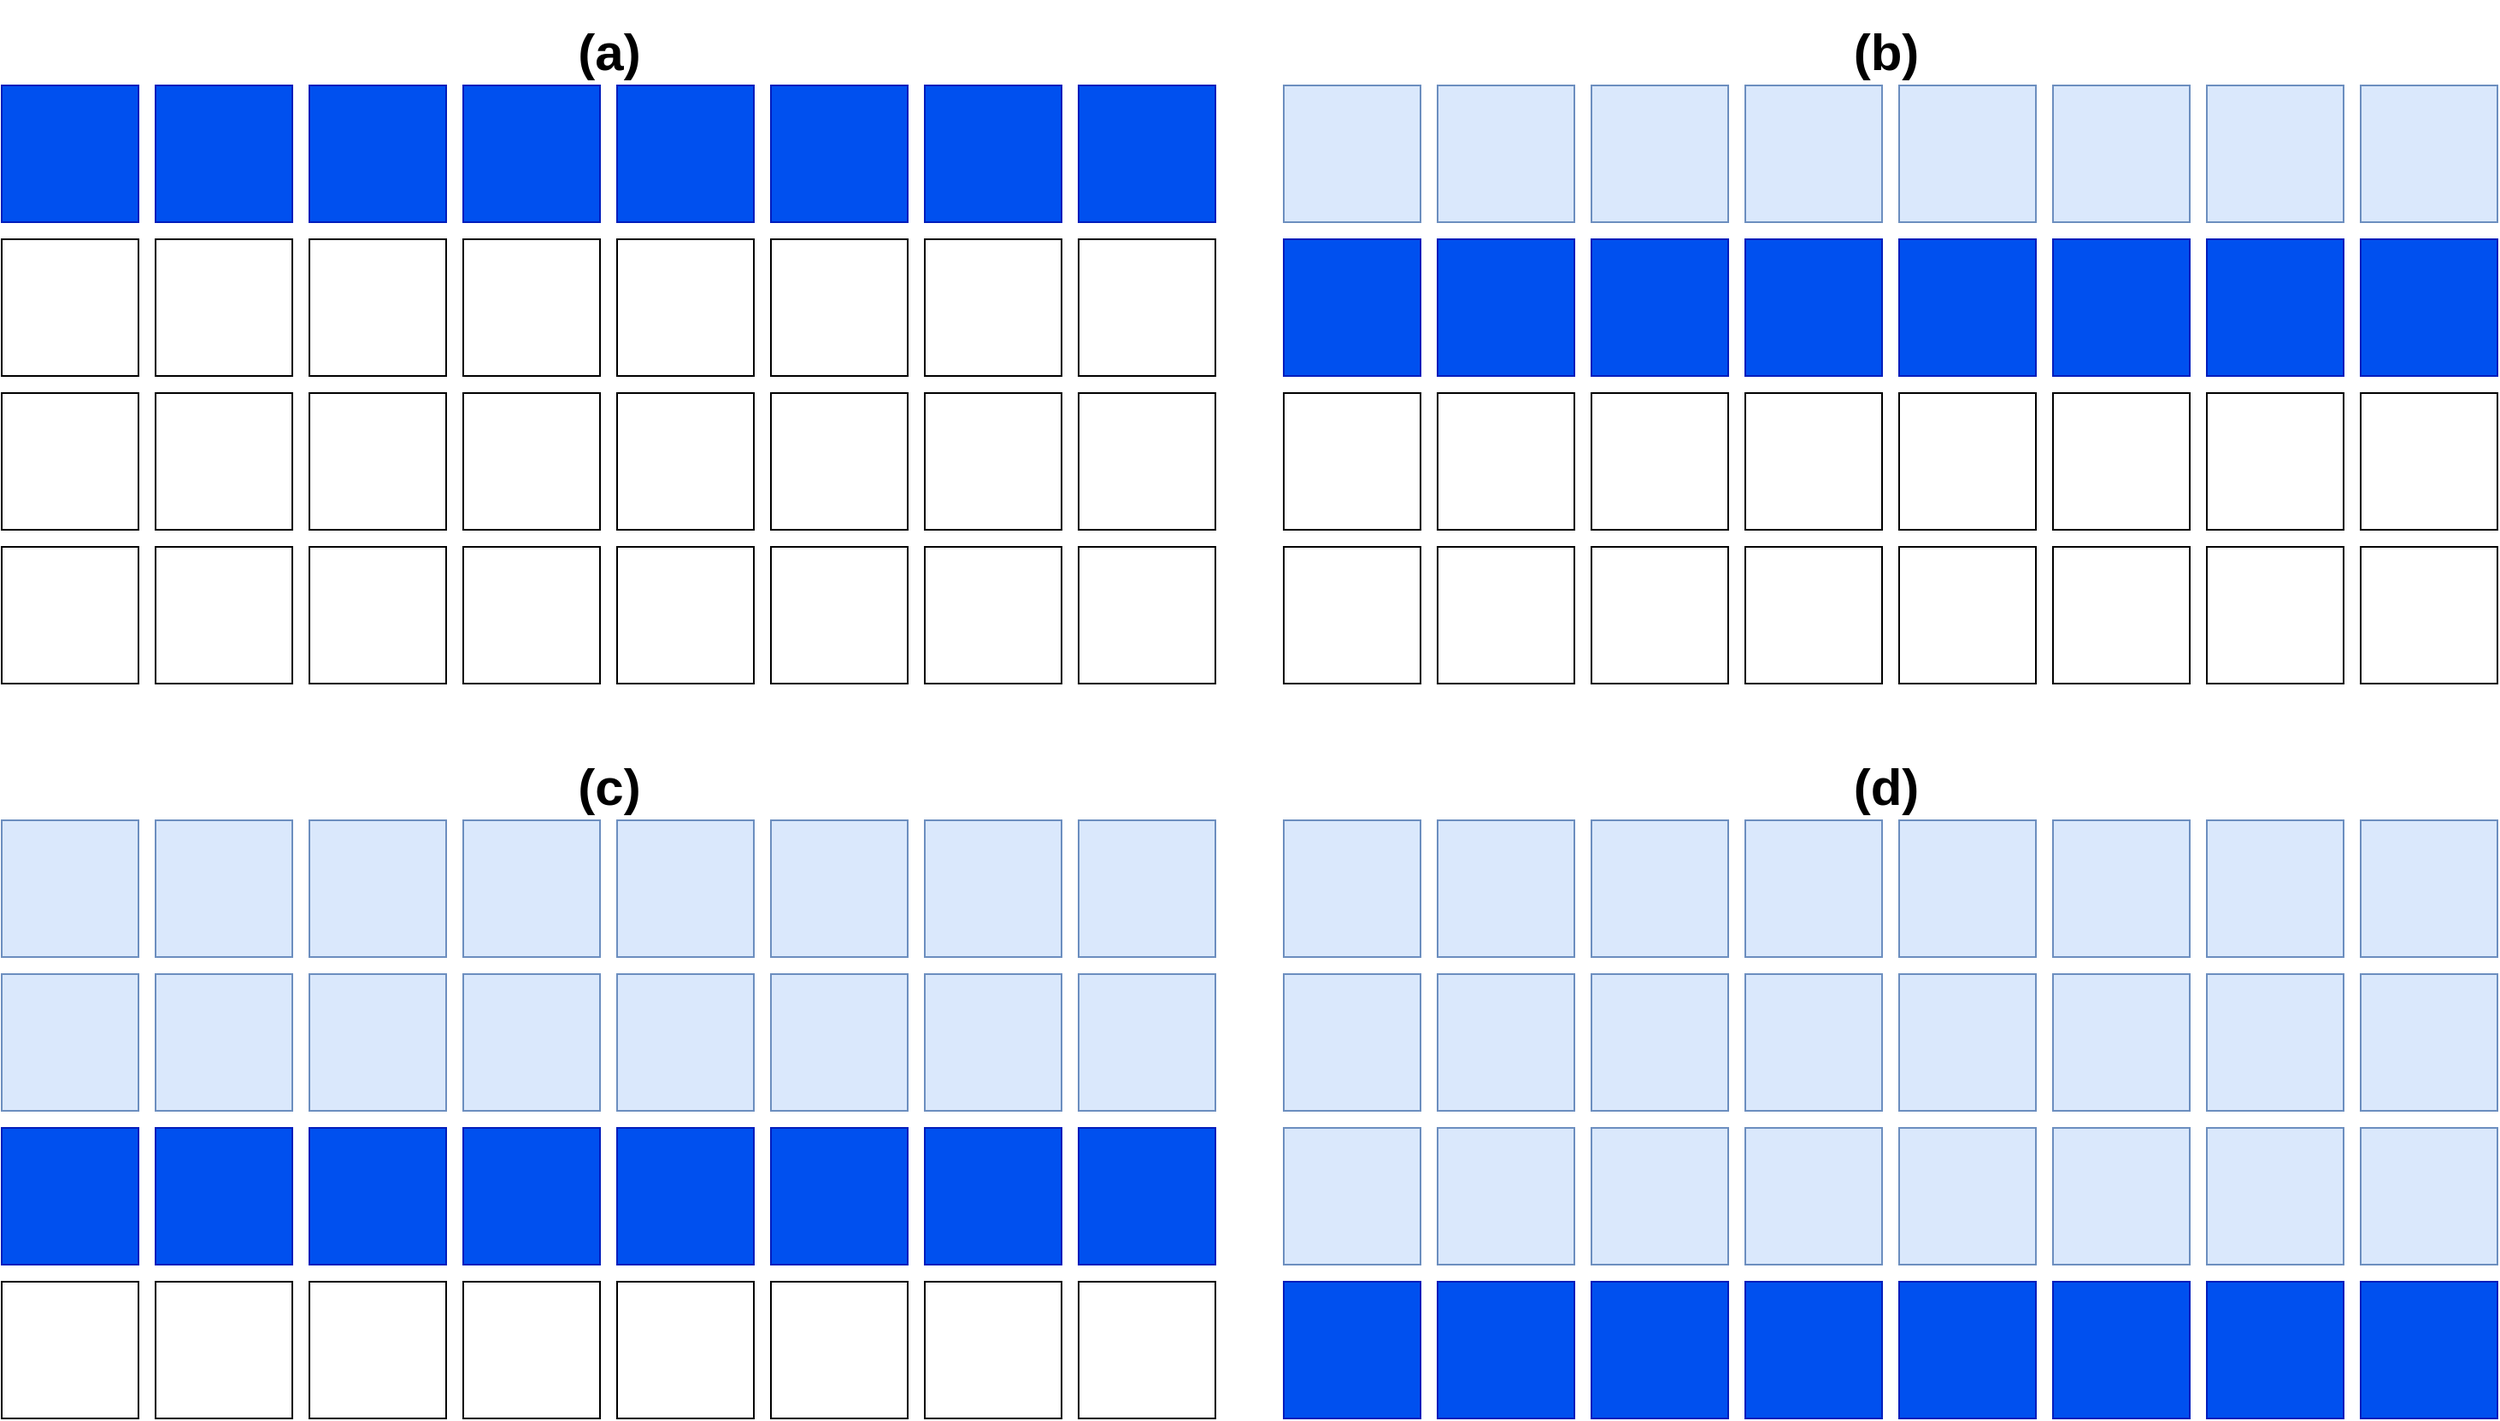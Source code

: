 <mxfile version="17.4.6" type="github">
  <diagram id="hXTm1oB8rA-mRHJnSZot" name="Page-1">
    <mxGraphModel dx="2031" dy="1046" grid="1" gridSize="10" guides="1" tooltips="1" connect="1" arrows="1" fold="1" page="1" pageScale="1" pageWidth="850" pageHeight="1100" math="0" shadow="0">
      <root>
        <mxCell id="0" />
        <mxCell id="1" parent="0" />
        <mxCell id="MVHdh4CtInkI7NtIAPNV-1" value="" style="whiteSpace=wrap;html=1;aspect=fixed;fillColor=#0050ef;fontColor=#ffffff;strokeColor=#001DBC;" parent="1" vertex="1">
          <mxGeometry x="70" y="100" width="80" height="80" as="geometry" />
        </mxCell>
        <mxCell id="MVHdh4CtInkI7NtIAPNV-2" value="" style="whiteSpace=wrap;html=1;aspect=fixed;fillColor=#0050ef;fontColor=#ffffff;strokeColor=#001DBC;" parent="1" vertex="1">
          <mxGeometry x="160" y="100" width="80" height="80" as="geometry" />
        </mxCell>
        <mxCell id="MVHdh4CtInkI7NtIAPNV-147" value="" style="whiteSpace=wrap;html=1;aspect=fixed;fillColor=#0050ef;fontColor=#ffffff;strokeColor=#001DBC;" parent="1" vertex="1">
          <mxGeometry x="250" y="100" width="80" height="80" as="geometry" />
        </mxCell>
        <mxCell id="MVHdh4CtInkI7NtIAPNV-148" value="" style="whiteSpace=wrap;html=1;aspect=fixed;fillColor=#0050ef;fontColor=#ffffff;strokeColor=#001DBC;" parent="1" vertex="1">
          <mxGeometry x="340" y="100" width="80" height="80" as="geometry" />
        </mxCell>
        <mxCell id="MVHdh4CtInkI7NtIAPNV-157" value="" style="whiteSpace=wrap;html=1;aspect=fixed;fillColor=#0050ef;fontColor=#ffffff;strokeColor=#001DBC;" parent="1" vertex="1">
          <mxGeometry x="430" y="100" width="80" height="80" as="geometry" />
        </mxCell>
        <mxCell id="MVHdh4CtInkI7NtIAPNV-158" value="" style="whiteSpace=wrap;html=1;aspect=fixed;fillColor=#0050ef;fontColor=#ffffff;strokeColor=#001DBC;" parent="1" vertex="1">
          <mxGeometry x="520" y="100" width="80" height="80" as="geometry" />
        </mxCell>
        <mxCell id="MVHdh4CtInkI7NtIAPNV-159" value="" style="whiteSpace=wrap;html=1;aspect=fixed;fillColor=#0050ef;fontColor=#ffffff;strokeColor=#001DBC;" parent="1" vertex="1">
          <mxGeometry x="610" y="100" width="80" height="80" as="geometry" />
        </mxCell>
        <mxCell id="MVHdh4CtInkI7NtIAPNV-160" value="" style="whiteSpace=wrap;html=1;aspect=fixed;fillColor=#0050ef;fontColor=#ffffff;strokeColor=#001DBC;" parent="1" vertex="1">
          <mxGeometry x="700" y="100" width="80" height="80" as="geometry" />
        </mxCell>
        <mxCell id="MVHdh4CtInkI7NtIAPNV-161" value="" style="whiteSpace=wrap;html=1;aspect=fixed;" parent="1" vertex="1">
          <mxGeometry x="70" y="190" width="80" height="80" as="geometry" />
        </mxCell>
        <mxCell id="MVHdh4CtInkI7NtIAPNV-162" value="" style="whiteSpace=wrap;html=1;aspect=fixed;" parent="1" vertex="1">
          <mxGeometry x="160" y="190" width="80" height="80" as="geometry" />
        </mxCell>
        <mxCell id="MVHdh4CtInkI7NtIAPNV-163" value="" style="whiteSpace=wrap;html=1;aspect=fixed;" parent="1" vertex="1">
          <mxGeometry x="250" y="190" width="80" height="80" as="geometry" />
        </mxCell>
        <mxCell id="MVHdh4CtInkI7NtIAPNV-164" value="" style="whiteSpace=wrap;html=1;aspect=fixed;" parent="1" vertex="1">
          <mxGeometry x="340" y="190" width="80" height="80" as="geometry" />
        </mxCell>
        <mxCell id="MVHdh4CtInkI7NtIAPNV-165" value="" style="whiteSpace=wrap;html=1;aspect=fixed;" parent="1" vertex="1">
          <mxGeometry x="430" y="190" width="80" height="80" as="geometry" />
        </mxCell>
        <mxCell id="MVHdh4CtInkI7NtIAPNV-166" value="" style="whiteSpace=wrap;html=1;aspect=fixed;" parent="1" vertex="1">
          <mxGeometry x="520" y="190" width="80" height="80" as="geometry" />
        </mxCell>
        <mxCell id="MVHdh4CtInkI7NtIAPNV-167" value="" style="whiteSpace=wrap;html=1;aspect=fixed;" parent="1" vertex="1">
          <mxGeometry x="610" y="190" width="80" height="80" as="geometry" />
        </mxCell>
        <mxCell id="MVHdh4CtInkI7NtIAPNV-168" value="" style="whiteSpace=wrap;html=1;aspect=fixed;" parent="1" vertex="1">
          <mxGeometry x="700" y="190" width="80" height="80" as="geometry" />
        </mxCell>
        <mxCell id="MVHdh4CtInkI7NtIAPNV-169" value="" style="whiteSpace=wrap;html=1;aspect=fixed;" parent="1" vertex="1">
          <mxGeometry x="70" y="280" width="80" height="80" as="geometry" />
        </mxCell>
        <mxCell id="MVHdh4CtInkI7NtIAPNV-170" value="" style="whiteSpace=wrap;html=1;aspect=fixed;" parent="1" vertex="1">
          <mxGeometry x="160" y="280" width="80" height="80" as="geometry" />
        </mxCell>
        <mxCell id="MVHdh4CtInkI7NtIAPNV-171" value="" style="whiteSpace=wrap;html=1;aspect=fixed;" parent="1" vertex="1">
          <mxGeometry x="250" y="280" width="80" height="80" as="geometry" />
        </mxCell>
        <mxCell id="MVHdh4CtInkI7NtIAPNV-172" value="" style="whiteSpace=wrap;html=1;aspect=fixed;" parent="1" vertex="1">
          <mxGeometry x="340" y="280" width="80" height="80" as="geometry" />
        </mxCell>
        <mxCell id="MVHdh4CtInkI7NtIAPNV-173" value="" style="whiteSpace=wrap;html=1;aspect=fixed;" parent="1" vertex="1">
          <mxGeometry x="430" y="280" width="80" height="80" as="geometry" />
        </mxCell>
        <mxCell id="MVHdh4CtInkI7NtIAPNV-174" value="" style="whiteSpace=wrap;html=1;aspect=fixed;" parent="1" vertex="1">
          <mxGeometry x="520" y="280" width="80" height="80" as="geometry" />
        </mxCell>
        <mxCell id="MVHdh4CtInkI7NtIAPNV-175" value="" style="whiteSpace=wrap;html=1;aspect=fixed;" parent="1" vertex="1">
          <mxGeometry x="610" y="280" width="80" height="80" as="geometry" />
        </mxCell>
        <mxCell id="MVHdh4CtInkI7NtIAPNV-176" value="" style="whiteSpace=wrap;html=1;aspect=fixed;" parent="1" vertex="1">
          <mxGeometry x="700" y="280" width="80" height="80" as="geometry" />
        </mxCell>
        <mxCell id="MVHdh4CtInkI7NtIAPNV-177" value="" style="whiteSpace=wrap;html=1;aspect=fixed;" parent="1" vertex="1">
          <mxGeometry x="70" y="370" width="80" height="80" as="geometry" />
        </mxCell>
        <mxCell id="MVHdh4CtInkI7NtIAPNV-178" value="" style="whiteSpace=wrap;html=1;aspect=fixed;" parent="1" vertex="1">
          <mxGeometry x="160" y="370" width="80" height="80" as="geometry" />
        </mxCell>
        <mxCell id="MVHdh4CtInkI7NtIAPNV-179" value="" style="whiteSpace=wrap;html=1;aspect=fixed;" parent="1" vertex="1">
          <mxGeometry x="250" y="370" width="80" height="80" as="geometry" />
        </mxCell>
        <mxCell id="MVHdh4CtInkI7NtIAPNV-180" value="" style="whiteSpace=wrap;html=1;aspect=fixed;" parent="1" vertex="1">
          <mxGeometry x="340" y="370" width="80" height="80" as="geometry" />
        </mxCell>
        <mxCell id="MVHdh4CtInkI7NtIAPNV-181" value="" style="whiteSpace=wrap;html=1;aspect=fixed;" parent="1" vertex="1">
          <mxGeometry x="430" y="370" width="80" height="80" as="geometry" />
        </mxCell>
        <mxCell id="MVHdh4CtInkI7NtIAPNV-182" value="" style="whiteSpace=wrap;html=1;aspect=fixed;" parent="1" vertex="1">
          <mxGeometry x="520" y="370" width="80" height="80" as="geometry" />
        </mxCell>
        <mxCell id="MVHdh4CtInkI7NtIAPNV-183" value="" style="whiteSpace=wrap;html=1;aspect=fixed;" parent="1" vertex="1">
          <mxGeometry x="610" y="370" width="80" height="80" as="geometry" />
        </mxCell>
        <mxCell id="MVHdh4CtInkI7NtIAPNV-184" value="" style="whiteSpace=wrap;html=1;aspect=fixed;" parent="1" vertex="1">
          <mxGeometry x="700" y="370" width="80" height="80" as="geometry" />
        </mxCell>
        <mxCell id="MVHdh4CtInkI7NtIAPNV-201" value="" style="whiteSpace=wrap;html=1;aspect=fixed;fillColor=#dae8fc;strokeColor=#6c8ebf;" parent="1" vertex="1">
          <mxGeometry x="820" y="100" width="80" height="80" as="geometry" />
        </mxCell>
        <mxCell id="MVHdh4CtInkI7NtIAPNV-202" value="" style="whiteSpace=wrap;html=1;aspect=fixed;fillColor=#dae8fc;strokeColor=#6c8ebf;" parent="1" vertex="1">
          <mxGeometry x="910" y="100" width="80" height="80" as="geometry" />
        </mxCell>
        <mxCell id="MVHdh4CtInkI7NtIAPNV-203" value="" style="whiteSpace=wrap;html=1;aspect=fixed;fillColor=#dae8fc;strokeColor=#6c8ebf;" parent="1" vertex="1">
          <mxGeometry x="1000" y="100" width="80" height="80" as="geometry" />
        </mxCell>
        <mxCell id="MVHdh4CtInkI7NtIAPNV-204" value="" style="whiteSpace=wrap;html=1;aspect=fixed;fillColor=#dae8fc;strokeColor=#6c8ebf;" parent="1" vertex="1">
          <mxGeometry x="1090" y="100" width="80" height="80" as="geometry" />
        </mxCell>
        <mxCell id="MVHdh4CtInkI7NtIAPNV-205" value="" style="whiteSpace=wrap;html=1;aspect=fixed;fillColor=#dae8fc;strokeColor=#6c8ebf;" parent="1" vertex="1">
          <mxGeometry x="1180" y="100" width="80" height="80" as="geometry" />
        </mxCell>
        <mxCell id="MVHdh4CtInkI7NtIAPNV-206" value="" style="whiteSpace=wrap;html=1;aspect=fixed;fillColor=#dae8fc;strokeColor=#6c8ebf;" parent="1" vertex="1">
          <mxGeometry x="1270" y="100" width="80" height="80" as="geometry" />
        </mxCell>
        <mxCell id="MVHdh4CtInkI7NtIAPNV-207" value="" style="whiteSpace=wrap;html=1;aspect=fixed;fillColor=#dae8fc;strokeColor=#6c8ebf;" parent="1" vertex="1">
          <mxGeometry x="1360" y="100" width="80" height="80" as="geometry" />
        </mxCell>
        <mxCell id="MVHdh4CtInkI7NtIAPNV-208" value="" style="whiteSpace=wrap;html=1;aspect=fixed;fillColor=#dae8fc;strokeColor=#6c8ebf;" parent="1" vertex="1">
          <mxGeometry x="1450" y="100" width="80" height="80" as="geometry" />
        </mxCell>
        <mxCell id="MVHdh4CtInkI7NtIAPNV-209" value="" style="whiteSpace=wrap;html=1;aspect=fixed;fillColor=#0050ef;fontColor=#ffffff;strokeColor=#001DBC;" parent="1" vertex="1">
          <mxGeometry x="820" y="190" width="80" height="80" as="geometry" />
        </mxCell>
        <mxCell id="MVHdh4CtInkI7NtIAPNV-210" value="" style="whiteSpace=wrap;html=1;aspect=fixed;fillColor=#0050ef;fontColor=#ffffff;strokeColor=#001DBC;" parent="1" vertex="1">
          <mxGeometry x="910" y="190" width="80" height="80" as="geometry" />
        </mxCell>
        <mxCell id="MVHdh4CtInkI7NtIAPNV-211" value="" style="whiteSpace=wrap;html=1;aspect=fixed;fillColor=#0050ef;fontColor=#ffffff;strokeColor=#001DBC;" parent="1" vertex="1">
          <mxGeometry x="1000" y="190" width="80" height="80" as="geometry" />
        </mxCell>
        <mxCell id="MVHdh4CtInkI7NtIAPNV-212" value="" style="whiteSpace=wrap;html=1;aspect=fixed;fillColor=#0050ef;fontColor=#ffffff;strokeColor=#001DBC;" parent="1" vertex="1">
          <mxGeometry x="1090" y="190" width="80" height="80" as="geometry" />
        </mxCell>
        <mxCell id="MVHdh4CtInkI7NtIAPNV-213" value="" style="whiteSpace=wrap;html=1;aspect=fixed;fillColor=#0050ef;fontColor=#ffffff;strokeColor=#001DBC;" parent="1" vertex="1">
          <mxGeometry x="1180" y="190" width="80" height="80" as="geometry" />
        </mxCell>
        <mxCell id="MVHdh4CtInkI7NtIAPNV-214" value="" style="whiteSpace=wrap;html=1;aspect=fixed;fillColor=#0050ef;fontColor=#ffffff;strokeColor=#001DBC;" parent="1" vertex="1">
          <mxGeometry x="1270" y="190" width="80" height="80" as="geometry" />
        </mxCell>
        <mxCell id="MVHdh4CtInkI7NtIAPNV-215" value="" style="whiteSpace=wrap;html=1;aspect=fixed;fillColor=#0050ef;fontColor=#ffffff;strokeColor=#001DBC;" parent="1" vertex="1">
          <mxGeometry x="1360" y="190" width="80" height="80" as="geometry" />
        </mxCell>
        <mxCell id="MVHdh4CtInkI7NtIAPNV-216" value="" style="whiteSpace=wrap;html=1;aspect=fixed;fillColor=#0050ef;fontColor=#ffffff;strokeColor=#001DBC;" parent="1" vertex="1">
          <mxGeometry x="1450" y="190" width="80" height="80" as="geometry" />
        </mxCell>
        <mxCell id="MVHdh4CtInkI7NtIAPNV-217" value="" style="whiteSpace=wrap;html=1;aspect=fixed;" parent="1" vertex="1">
          <mxGeometry x="820" y="280" width="80" height="80" as="geometry" />
        </mxCell>
        <mxCell id="MVHdh4CtInkI7NtIAPNV-218" value="" style="whiteSpace=wrap;html=1;aspect=fixed;" parent="1" vertex="1">
          <mxGeometry x="910" y="280" width="80" height="80" as="geometry" />
        </mxCell>
        <mxCell id="MVHdh4CtInkI7NtIAPNV-219" value="" style="whiteSpace=wrap;html=1;aspect=fixed;" parent="1" vertex="1">
          <mxGeometry x="1000" y="280" width="80" height="80" as="geometry" />
        </mxCell>
        <mxCell id="MVHdh4CtInkI7NtIAPNV-220" value="" style="whiteSpace=wrap;html=1;aspect=fixed;" parent="1" vertex="1">
          <mxGeometry x="1090" y="280" width="80" height="80" as="geometry" />
        </mxCell>
        <mxCell id="MVHdh4CtInkI7NtIAPNV-221" value="" style="whiteSpace=wrap;html=1;aspect=fixed;" parent="1" vertex="1">
          <mxGeometry x="1180" y="280" width="80" height="80" as="geometry" />
        </mxCell>
        <mxCell id="MVHdh4CtInkI7NtIAPNV-222" value="" style="whiteSpace=wrap;html=1;aspect=fixed;" parent="1" vertex="1">
          <mxGeometry x="1270" y="280" width="80" height="80" as="geometry" />
        </mxCell>
        <mxCell id="MVHdh4CtInkI7NtIAPNV-223" value="" style="whiteSpace=wrap;html=1;aspect=fixed;" parent="1" vertex="1">
          <mxGeometry x="1360" y="280" width="80" height="80" as="geometry" />
        </mxCell>
        <mxCell id="MVHdh4CtInkI7NtIAPNV-224" value="" style="whiteSpace=wrap;html=1;aspect=fixed;" parent="1" vertex="1">
          <mxGeometry x="1450" y="280" width="80" height="80" as="geometry" />
        </mxCell>
        <mxCell id="MVHdh4CtInkI7NtIAPNV-225" value="" style="whiteSpace=wrap;html=1;aspect=fixed;" parent="1" vertex="1">
          <mxGeometry x="820" y="370" width="80" height="80" as="geometry" />
        </mxCell>
        <mxCell id="MVHdh4CtInkI7NtIAPNV-226" value="" style="whiteSpace=wrap;html=1;aspect=fixed;" parent="1" vertex="1">
          <mxGeometry x="910" y="370" width="80" height="80" as="geometry" />
        </mxCell>
        <mxCell id="MVHdh4CtInkI7NtIAPNV-227" value="" style="whiteSpace=wrap;html=1;aspect=fixed;" parent="1" vertex="1">
          <mxGeometry x="1000" y="370" width="80" height="80" as="geometry" />
        </mxCell>
        <mxCell id="MVHdh4CtInkI7NtIAPNV-228" value="" style="whiteSpace=wrap;html=1;aspect=fixed;" parent="1" vertex="1">
          <mxGeometry x="1090" y="370" width="80" height="80" as="geometry" />
        </mxCell>
        <mxCell id="MVHdh4CtInkI7NtIAPNV-229" value="" style="whiteSpace=wrap;html=1;aspect=fixed;" parent="1" vertex="1">
          <mxGeometry x="1180" y="370" width="80" height="80" as="geometry" />
        </mxCell>
        <mxCell id="MVHdh4CtInkI7NtIAPNV-230" value="" style="whiteSpace=wrap;html=1;aspect=fixed;" parent="1" vertex="1">
          <mxGeometry x="1270" y="370" width="80" height="80" as="geometry" />
        </mxCell>
        <mxCell id="MVHdh4CtInkI7NtIAPNV-231" value="" style="whiteSpace=wrap;html=1;aspect=fixed;" parent="1" vertex="1">
          <mxGeometry x="1360" y="370" width="80" height="80" as="geometry" />
        </mxCell>
        <mxCell id="MVHdh4CtInkI7NtIAPNV-232" value="" style="whiteSpace=wrap;html=1;aspect=fixed;" parent="1" vertex="1">
          <mxGeometry x="1450" y="370" width="80" height="80" as="geometry" />
        </mxCell>
        <mxCell id="MVHdh4CtInkI7NtIAPNV-233" value="" style="whiteSpace=wrap;html=1;aspect=fixed;fillColor=#dae8fc;strokeColor=#6c8ebf;" parent="1" vertex="1">
          <mxGeometry x="70" y="530" width="80" height="80" as="geometry" />
        </mxCell>
        <mxCell id="MVHdh4CtInkI7NtIAPNV-234" value="" style="whiteSpace=wrap;html=1;aspect=fixed;fillColor=#dae8fc;strokeColor=#6c8ebf;" parent="1" vertex="1">
          <mxGeometry x="160" y="530" width="80" height="80" as="geometry" />
        </mxCell>
        <mxCell id="MVHdh4CtInkI7NtIAPNV-235" value="" style="whiteSpace=wrap;html=1;aspect=fixed;fillColor=#dae8fc;strokeColor=#6c8ebf;" parent="1" vertex="1">
          <mxGeometry x="250" y="530" width="80" height="80" as="geometry" />
        </mxCell>
        <mxCell id="MVHdh4CtInkI7NtIAPNV-236" value="" style="whiteSpace=wrap;html=1;aspect=fixed;fillColor=#dae8fc;strokeColor=#6c8ebf;" parent="1" vertex="1">
          <mxGeometry x="340" y="530" width="80" height="80" as="geometry" />
        </mxCell>
        <mxCell id="MVHdh4CtInkI7NtIAPNV-237" value="" style="whiteSpace=wrap;html=1;aspect=fixed;fillColor=#dae8fc;strokeColor=#6c8ebf;" parent="1" vertex="1">
          <mxGeometry x="430" y="530" width="80" height="80" as="geometry" />
        </mxCell>
        <mxCell id="MVHdh4CtInkI7NtIAPNV-238" value="" style="whiteSpace=wrap;html=1;aspect=fixed;fillColor=#dae8fc;strokeColor=#6c8ebf;" parent="1" vertex="1">
          <mxGeometry x="520" y="530" width="80" height="80" as="geometry" />
        </mxCell>
        <mxCell id="MVHdh4CtInkI7NtIAPNV-239" value="" style="whiteSpace=wrap;html=1;aspect=fixed;fillColor=#dae8fc;strokeColor=#6c8ebf;" parent="1" vertex="1">
          <mxGeometry x="610" y="530" width="80" height="80" as="geometry" />
        </mxCell>
        <mxCell id="MVHdh4CtInkI7NtIAPNV-240" value="" style="whiteSpace=wrap;html=1;aspect=fixed;fillColor=#dae8fc;strokeColor=#6c8ebf;" parent="1" vertex="1">
          <mxGeometry x="700" y="530" width="80" height="80" as="geometry" />
        </mxCell>
        <mxCell id="MVHdh4CtInkI7NtIAPNV-241" value="" style="whiteSpace=wrap;html=1;aspect=fixed;fillColor=#dae8fc;strokeColor=#6c8ebf;" parent="1" vertex="1">
          <mxGeometry x="70" y="620" width="80" height="80" as="geometry" />
        </mxCell>
        <mxCell id="MVHdh4CtInkI7NtIAPNV-242" value="" style="whiteSpace=wrap;html=1;aspect=fixed;fillColor=#dae8fc;strokeColor=#6c8ebf;" parent="1" vertex="1">
          <mxGeometry x="160" y="620" width="80" height="80" as="geometry" />
        </mxCell>
        <mxCell id="MVHdh4CtInkI7NtIAPNV-243" value="" style="whiteSpace=wrap;html=1;aspect=fixed;fillColor=#dae8fc;strokeColor=#6c8ebf;" parent="1" vertex="1">
          <mxGeometry x="250" y="620" width="80" height="80" as="geometry" />
        </mxCell>
        <mxCell id="MVHdh4CtInkI7NtIAPNV-244" value="" style="whiteSpace=wrap;html=1;aspect=fixed;fillColor=#dae8fc;strokeColor=#6c8ebf;" parent="1" vertex="1">
          <mxGeometry x="340" y="620" width="80" height="80" as="geometry" />
        </mxCell>
        <mxCell id="MVHdh4CtInkI7NtIAPNV-245" value="" style="whiteSpace=wrap;html=1;aspect=fixed;fillColor=#dae8fc;strokeColor=#6c8ebf;" parent="1" vertex="1">
          <mxGeometry x="430" y="620" width="80" height="80" as="geometry" />
        </mxCell>
        <mxCell id="MVHdh4CtInkI7NtIAPNV-246" value="" style="whiteSpace=wrap;html=1;aspect=fixed;fillColor=#dae8fc;strokeColor=#6c8ebf;" parent="1" vertex="1">
          <mxGeometry x="520" y="620" width="80" height="80" as="geometry" />
        </mxCell>
        <mxCell id="MVHdh4CtInkI7NtIAPNV-247" value="" style="whiteSpace=wrap;html=1;aspect=fixed;fillColor=#dae8fc;strokeColor=#6c8ebf;" parent="1" vertex="1">
          <mxGeometry x="610" y="620" width="80" height="80" as="geometry" />
        </mxCell>
        <mxCell id="MVHdh4CtInkI7NtIAPNV-248" value="" style="whiteSpace=wrap;html=1;aspect=fixed;fillColor=#dae8fc;strokeColor=#6c8ebf;" parent="1" vertex="1">
          <mxGeometry x="700" y="620" width="80" height="80" as="geometry" />
        </mxCell>
        <mxCell id="MVHdh4CtInkI7NtIAPNV-249" value="" style="whiteSpace=wrap;html=1;aspect=fixed;fillColor=#0050ef;fontColor=#ffffff;strokeColor=#001DBC;" parent="1" vertex="1">
          <mxGeometry x="70" y="710" width="80" height="80" as="geometry" />
        </mxCell>
        <mxCell id="MVHdh4CtInkI7NtIAPNV-250" value="" style="whiteSpace=wrap;html=1;aspect=fixed;fillColor=#0050ef;fontColor=#ffffff;strokeColor=#001DBC;" parent="1" vertex="1">
          <mxGeometry x="160" y="710" width="80" height="80" as="geometry" />
        </mxCell>
        <mxCell id="MVHdh4CtInkI7NtIAPNV-251" value="" style="whiteSpace=wrap;html=1;aspect=fixed;fillColor=#0050ef;fontColor=#ffffff;strokeColor=#001DBC;" parent="1" vertex="1">
          <mxGeometry x="250" y="710" width="80" height="80" as="geometry" />
        </mxCell>
        <mxCell id="MVHdh4CtInkI7NtIAPNV-252" value="" style="whiteSpace=wrap;html=1;aspect=fixed;fillColor=#0050ef;fontColor=#ffffff;strokeColor=#001DBC;" parent="1" vertex="1">
          <mxGeometry x="340" y="710" width="80" height="80" as="geometry" />
        </mxCell>
        <mxCell id="MVHdh4CtInkI7NtIAPNV-253" value="" style="whiteSpace=wrap;html=1;aspect=fixed;fillColor=#0050ef;fontColor=#ffffff;strokeColor=#001DBC;" parent="1" vertex="1">
          <mxGeometry x="430" y="710" width="80" height="80" as="geometry" />
        </mxCell>
        <mxCell id="MVHdh4CtInkI7NtIAPNV-254" value="" style="whiteSpace=wrap;html=1;aspect=fixed;fillColor=#0050ef;fontColor=#ffffff;strokeColor=#001DBC;" parent="1" vertex="1">
          <mxGeometry x="520" y="710" width="80" height="80" as="geometry" />
        </mxCell>
        <mxCell id="MVHdh4CtInkI7NtIAPNV-255" value="" style="whiteSpace=wrap;html=1;aspect=fixed;fillColor=#0050ef;fontColor=#ffffff;strokeColor=#001DBC;" parent="1" vertex="1">
          <mxGeometry x="610" y="710" width="80" height="80" as="geometry" />
        </mxCell>
        <mxCell id="MVHdh4CtInkI7NtIAPNV-256" value="" style="whiteSpace=wrap;html=1;aspect=fixed;fillColor=#0050ef;fontColor=#ffffff;strokeColor=#001DBC;" parent="1" vertex="1">
          <mxGeometry x="700" y="710" width="80" height="80" as="geometry" />
        </mxCell>
        <mxCell id="MVHdh4CtInkI7NtIAPNV-257" value="" style="whiteSpace=wrap;html=1;aspect=fixed;" parent="1" vertex="1">
          <mxGeometry x="70" y="800" width="80" height="80" as="geometry" />
        </mxCell>
        <mxCell id="MVHdh4CtInkI7NtIAPNV-258" value="" style="whiteSpace=wrap;html=1;aspect=fixed;" parent="1" vertex="1">
          <mxGeometry x="160" y="800" width="80" height="80" as="geometry" />
        </mxCell>
        <mxCell id="MVHdh4CtInkI7NtIAPNV-259" value="" style="whiteSpace=wrap;html=1;aspect=fixed;" parent="1" vertex="1">
          <mxGeometry x="250" y="800" width="80" height="80" as="geometry" />
        </mxCell>
        <mxCell id="MVHdh4CtInkI7NtIAPNV-260" value="" style="whiteSpace=wrap;html=1;aspect=fixed;" parent="1" vertex="1">
          <mxGeometry x="340" y="800" width="80" height="80" as="geometry" />
        </mxCell>
        <mxCell id="MVHdh4CtInkI7NtIAPNV-261" value="" style="whiteSpace=wrap;html=1;aspect=fixed;" parent="1" vertex="1">
          <mxGeometry x="430" y="800" width="80" height="80" as="geometry" />
        </mxCell>
        <mxCell id="MVHdh4CtInkI7NtIAPNV-262" value="" style="whiteSpace=wrap;html=1;aspect=fixed;" parent="1" vertex="1">
          <mxGeometry x="520" y="800" width="80" height="80" as="geometry" />
        </mxCell>
        <mxCell id="MVHdh4CtInkI7NtIAPNV-263" value="" style="whiteSpace=wrap;html=1;aspect=fixed;" parent="1" vertex="1">
          <mxGeometry x="610" y="800" width="80" height="80" as="geometry" />
        </mxCell>
        <mxCell id="MVHdh4CtInkI7NtIAPNV-264" value="" style="whiteSpace=wrap;html=1;aspect=fixed;" parent="1" vertex="1">
          <mxGeometry x="700" y="800" width="80" height="80" as="geometry" />
        </mxCell>
        <mxCell id="MVHdh4CtInkI7NtIAPNV-265" value="" style="whiteSpace=wrap;html=1;aspect=fixed;fillColor=#dae8fc;strokeColor=#6c8ebf;" parent="1" vertex="1">
          <mxGeometry x="820" y="530" width="80" height="80" as="geometry" />
        </mxCell>
        <mxCell id="MVHdh4CtInkI7NtIAPNV-266" value="" style="whiteSpace=wrap;html=1;aspect=fixed;fillColor=#dae8fc;strokeColor=#6c8ebf;" parent="1" vertex="1">
          <mxGeometry x="910" y="530" width="80" height="80" as="geometry" />
        </mxCell>
        <mxCell id="MVHdh4CtInkI7NtIAPNV-267" value="" style="whiteSpace=wrap;html=1;aspect=fixed;fillColor=#dae8fc;strokeColor=#6c8ebf;" parent="1" vertex="1">
          <mxGeometry x="1000" y="530" width="80" height="80" as="geometry" />
        </mxCell>
        <mxCell id="MVHdh4CtInkI7NtIAPNV-268" value="" style="whiteSpace=wrap;html=1;aspect=fixed;fillColor=#dae8fc;strokeColor=#6c8ebf;" parent="1" vertex="1">
          <mxGeometry x="1090" y="530" width="80" height="80" as="geometry" />
        </mxCell>
        <mxCell id="MVHdh4CtInkI7NtIAPNV-269" value="" style="whiteSpace=wrap;html=1;aspect=fixed;fillColor=#dae8fc;strokeColor=#6c8ebf;" parent="1" vertex="1">
          <mxGeometry x="1180" y="530" width="80" height="80" as="geometry" />
        </mxCell>
        <mxCell id="MVHdh4CtInkI7NtIAPNV-270" value="" style="whiteSpace=wrap;html=1;aspect=fixed;fillColor=#dae8fc;strokeColor=#6c8ebf;" parent="1" vertex="1">
          <mxGeometry x="1270" y="530" width="80" height="80" as="geometry" />
        </mxCell>
        <mxCell id="MVHdh4CtInkI7NtIAPNV-271" value="" style="whiteSpace=wrap;html=1;aspect=fixed;fillColor=#dae8fc;strokeColor=#6c8ebf;" parent="1" vertex="1">
          <mxGeometry x="1360" y="530" width="80" height="80" as="geometry" />
        </mxCell>
        <mxCell id="MVHdh4CtInkI7NtIAPNV-272" value="" style="whiteSpace=wrap;html=1;aspect=fixed;fillColor=#dae8fc;strokeColor=#6c8ebf;" parent="1" vertex="1">
          <mxGeometry x="1450" y="530" width="80" height="80" as="geometry" />
        </mxCell>
        <mxCell id="MVHdh4CtInkI7NtIAPNV-273" value="" style="whiteSpace=wrap;html=1;aspect=fixed;fillColor=#dae8fc;strokeColor=#6c8ebf;" parent="1" vertex="1">
          <mxGeometry x="820" y="620" width="80" height="80" as="geometry" />
        </mxCell>
        <mxCell id="MVHdh4CtInkI7NtIAPNV-274" value="" style="whiteSpace=wrap;html=1;aspect=fixed;fillColor=#dae8fc;strokeColor=#6c8ebf;" parent="1" vertex="1">
          <mxGeometry x="910" y="620" width="80" height="80" as="geometry" />
        </mxCell>
        <mxCell id="MVHdh4CtInkI7NtIAPNV-275" value="" style="whiteSpace=wrap;html=1;aspect=fixed;fillColor=#dae8fc;strokeColor=#6c8ebf;" parent="1" vertex="1">
          <mxGeometry x="1000" y="620" width="80" height="80" as="geometry" />
        </mxCell>
        <mxCell id="MVHdh4CtInkI7NtIAPNV-276" value="" style="whiteSpace=wrap;html=1;aspect=fixed;fillColor=#dae8fc;strokeColor=#6c8ebf;" parent="1" vertex="1">
          <mxGeometry x="1090" y="620" width="80" height="80" as="geometry" />
        </mxCell>
        <mxCell id="MVHdh4CtInkI7NtIAPNV-277" value="" style="whiteSpace=wrap;html=1;aspect=fixed;fillColor=#dae8fc;strokeColor=#6c8ebf;" parent="1" vertex="1">
          <mxGeometry x="1180" y="620" width="80" height="80" as="geometry" />
        </mxCell>
        <mxCell id="MVHdh4CtInkI7NtIAPNV-278" value="" style="whiteSpace=wrap;html=1;aspect=fixed;fillColor=#dae8fc;strokeColor=#6c8ebf;" parent="1" vertex="1">
          <mxGeometry x="1270" y="620" width="80" height="80" as="geometry" />
        </mxCell>
        <mxCell id="MVHdh4CtInkI7NtIAPNV-279" value="" style="whiteSpace=wrap;html=1;aspect=fixed;fillColor=#dae8fc;strokeColor=#6c8ebf;" parent="1" vertex="1">
          <mxGeometry x="1360" y="620" width="80" height="80" as="geometry" />
        </mxCell>
        <mxCell id="MVHdh4CtInkI7NtIAPNV-280" value="" style="whiteSpace=wrap;html=1;aspect=fixed;fillColor=#dae8fc;strokeColor=#6c8ebf;" parent="1" vertex="1">
          <mxGeometry x="1450" y="620" width="80" height="80" as="geometry" />
        </mxCell>
        <mxCell id="MVHdh4CtInkI7NtIAPNV-281" value="" style="whiteSpace=wrap;html=1;aspect=fixed;fillColor=#dae8fc;strokeColor=#6c8ebf;" parent="1" vertex="1">
          <mxGeometry x="820" y="710" width="80" height="80" as="geometry" />
        </mxCell>
        <mxCell id="MVHdh4CtInkI7NtIAPNV-282" value="" style="whiteSpace=wrap;html=1;aspect=fixed;fillColor=#dae8fc;strokeColor=#6c8ebf;" parent="1" vertex="1">
          <mxGeometry x="910" y="710" width="80" height="80" as="geometry" />
        </mxCell>
        <mxCell id="MVHdh4CtInkI7NtIAPNV-283" value="" style="whiteSpace=wrap;html=1;aspect=fixed;fillColor=#dae8fc;strokeColor=#6c8ebf;" parent="1" vertex="1">
          <mxGeometry x="1000" y="710" width="80" height="80" as="geometry" />
        </mxCell>
        <mxCell id="MVHdh4CtInkI7NtIAPNV-284" value="" style="whiteSpace=wrap;html=1;aspect=fixed;fillColor=#dae8fc;strokeColor=#6c8ebf;" parent="1" vertex="1">
          <mxGeometry x="1090" y="710" width="80" height="80" as="geometry" />
        </mxCell>
        <mxCell id="MVHdh4CtInkI7NtIAPNV-285" value="" style="whiteSpace=wrap;html=1;aspect=fixed;fillColor=#dae8fc;strokeColor=#6c8ebf;" parent="1" vertex="1">
          <mxGeometry x="1180" y="710" width="80" height="80" as="geometry" />
        </mxCell>
        <mxCell id="MVHdh4CtInkI7NtIAPNV-286" value="" style="whiteSpace=wrap;html=1;aspect=fixed;fillColor=#dae8fc;strokeColor=#6c8ebf;" parent="1" vertex="1">
          <mxGeometry x="1270" y="710" width="80" height="80" as="geometry" />
        </mxCell>
        <mxCell id="MVHdh4CtInkI7NtIAPNV-287" value="" style="whiteSpace=wrap;html=1;aspect=fixed;fillColor=#dae8fc;strokeColor=#6c8ebf;" parent="1" vertex="1">
          <mxGeometry x="1360" y="710" width="80" height="80" as="geometry" />
        </mxCell>
        <mxCell id="MVHdh4CtInkI7NtIAPNV-288" value="" style="whiteSpace=wrap;html=1;aspect=fixed;fillColor=#dae8fc;strokeColor=#6c8ebf;" parent="1" vertex="1">
          <mxGeometry x="1450" y="710" width="80" height="80" as="geometry" />
        </mxCell>
        <mxCell id="MVHdh4CtInkI7NtIAPNV-289" value="" style="whiteSpace=wrap;html=1;aspect=fixed;fillColor=#0050ef;fontColor=#ffffff;strokeColor=#001DBC;" parent="1" vertex="1">
          <mxGeometry x="820" y="800" width="80" height="80" as="geometry" />
        </mxCell>
        <mxCell id="MVHdh4CtInkI7NtIAPNV-290" value="" style="whiteSpace=wrap;html=1;aspect=fixed;fillColor=#0050ef;fontColor=#ffffff;strokeColor=#001DBC;" parent="1" vertex="1">
          <mxGeometry x="910" y="800" width="80" height="80" as="geometry" />
        </mxCell>
        <mxCell id="MVHdh4CtInkI7NtIAPNV-291" value="" style="whiteSpace=wrap;html=1;aspect=fixed;fillColor=#0050ef;fontColor=#ffffff;strokeColor=#001DBC;" parent="1" vertex="1">
          <mxGeometry x="1000" y="800" width="80" height="80" as="geometry" />
        </mxCell>
        <mxCell id="MVHdh4CtInkI7NtIAPNV-292" value="" style="whiteSpace=wrap;html=1;aspect=fixed;fillColor=#0050ef;fontColor=#ffffff;strokeColor=#001DBC;" parent="1" vertex="1">
          <mxGeometry x="1090" y="800" width="80" height="80" as="geometry" />
        </mxCell>
        <mxCell id="MVHdh4CtInkI7NtIAPNV-293" value="" style="whiteSpace=wrap;html=1;aspect=fixed;fillColor=#0050ef;fontColor=#ffffff;strokeColor=#001DBC;" parent="1" vertex="1">
          <mxGeometry x="1180" y="800" width="80" height="80" as="geometry" />
        </mxCell>
        <mxCell id="MVHdh4CtInkI7NtIAPNV-294" value="" style="whiteSpace=wrap;html=1;aspect=fixed;fillColor=#0050ef;fontColor=#ffffff;strokeColor=#001DBC;" parent="1" vertex="1">
          <mxGeometry x="1270" y="800" width="80" height="80" as="geometry" />
        </mxCell>
        <mxCell id="MVHdh4CtInkI7NtIAPNV-295" value="" style="whiteSpace=wrap;html=1;aspect=fixed;fillColor=#0050ef;fontColor=#ffffff;strokeColor=#001DBC;" parent="1" vertex="1">
          <mxGeometry x="1360" y="800" width="80" height="80" as="geometry" />
        </mxCell>
        <mxCell id="MVHdh4CtInkI7NtIAPNV-296" value="" style="whiteSpace=wrap;html=1;aspect=fixed;fillColor=#0050ef;fontColor=#ffffff;strokeColor=#001DBC;" parent="1" vertex="1">
          <mxGeometry x="1450" y="800" width="80" height="80" as="geometry" />
        </mxCell>
        <mxCell id="MVHdh4CtInkI7NtIAPNV-297" value="(c)" style="text;html=1;strokeColor=none;fillColor=none;align=center;verticalAlign=middle;whiteSpace=wrap;rounded=0;fontSize=30;fontStyle=1" parent="1" vertex="1">
          <mxGeometry x="383" y="480" width="85" height="60" as="geometry" />
        </mxCell>
        <mxCell id="MVHdh4CtInkI7NtIAPNV-298" value="(d)" style="text;html=1;strokeColor=none;fillColor=none;align=center;verticalAlign=middle;whiteSpace=wrap;rounded=0;fontSize=30;fontStyle=1" parent="1" vertex="1">
          <mxGeometry x="1130" y="480" width="85" height="60" as="geometry" />
        </mxCell>
        <mxCell id="MVHdh4CtInkI7NtIAPNV-299" value="(a)" style="text;html=1;strokeColor=none;fillColor=none;align=center;verticalAlign=middle;whiteSpace=wrap;rounded=0;fontSize=30;fontStyle=1" parent="1" vertex="1">
          <mxGeometry x="383" y="50" width="85" height="60" as="geometry" />
        </mxCell>
        <mxCell id="MVHdh4CtInkI7NtIAPNV-300" value="(b)" style="text;html=1;strokeColor=none;fillColor=none;align=center;verticalAlign=middle;whiteSpace=wrap;rounded=0;fontSize=30;fontStyle=1" parent="1" vertex="1">
          <mxGeometry x="1130" y="50" width="85" height="60" as="geometry" />
        </mxCell>
      </root>
    </mxGraphModel>
  </diagram>
</mxfile>

